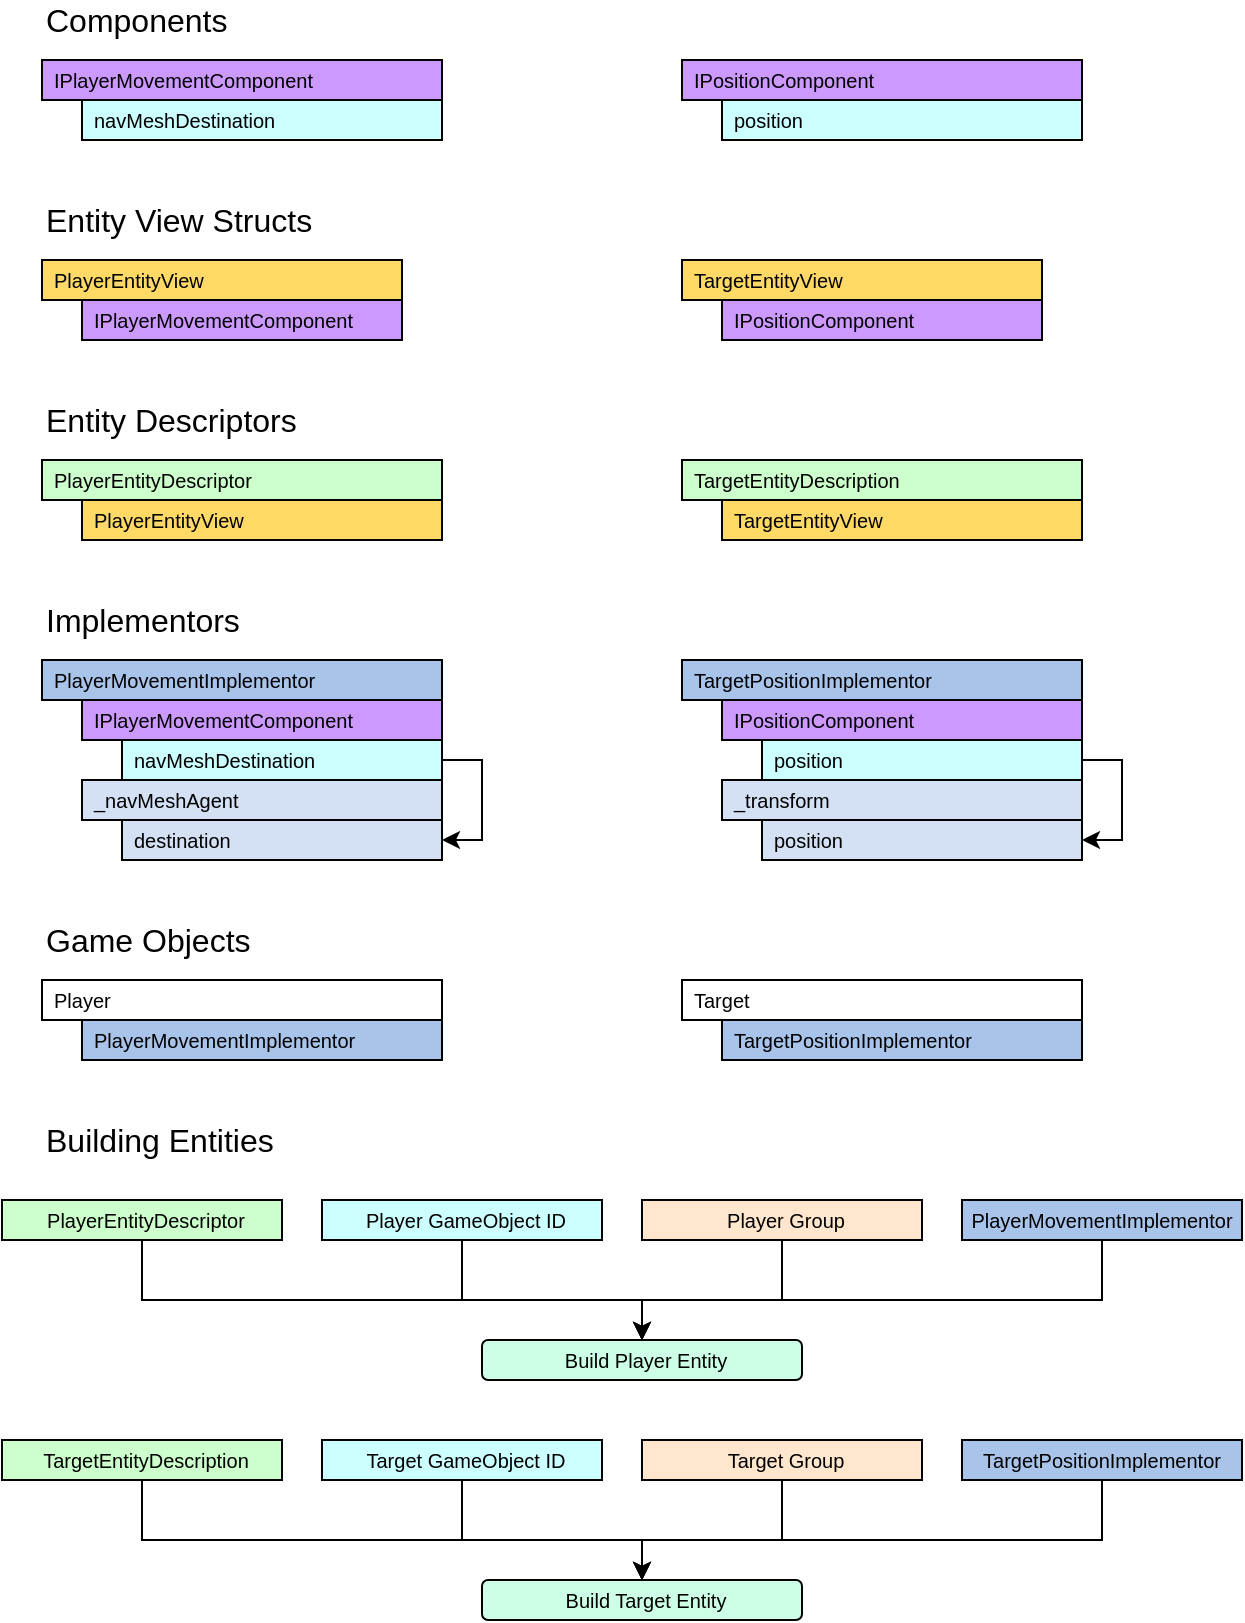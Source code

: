 <mxfile version="12.4.3" type="github" pages="1">
  <diagram id="5nT_LDNC0BqVq9BjIoti" name="Page-1">
    <mxGraphModel dx="917" dy="492" grid="1" gridSize="10" guides="1" tooltips="1" connect="1" arrows="1" fold="1" page="1" pageScale="1" pageWidth="850" pageHeight="1100" math="0" shadow="0">
      <root>
        <mxCell id="0"/>
        <mxCell id="1" parent="0"/>
        <mxCell id="a6xLcFi5BjF4kJwuTNR5-1" value="Player" style="rounded=0;whiteSpace=wrap;html=1;fillColor=#FFFFFF;align=left;spacingLeft=4;fontSize=10;fontFamily=Helvetica;" vertex="1" parent="1">
          <mxGeometry x="80" y="510" width="200" height="20" as="geometry"/>
        </mxCell>
        <mxCell id="a6xLcFi5BjF4kJwuTNR5-17" value="PlayerEntityDescriptor" style="rounded=0;whiteSpace=wrap;html=1;fillColor=#CCFFCC;align=left;spacingLeft=4;fontSize=10;fontFamily=Helvetica;" vertex="1" parent="1">
          <mxGeometry x="80" y="250" width="200" height="20" as="geometry"/>
        </mxCell>
        <mxCell id="a6xLcFi5BjF4kJwuTNR5-18" value="IPositionComponent" style="rounded=0;whiteSpace=wrap;html=1;fillColor=#CC99FF;align=left;spacingLeft=4;fontSize=10;fontFamily=Helvetica;" vertex="1" parent="1">
          <mxGeometry x="400" y="50" width="200" height="20" as="geometry"/>
        </mxCell>
        <mxCell id="a6xLcFi5BjF4kJwuTNR5-19" value="IPlayerMovementComponent" style="rounded=0;whiteSpace=wrap;html=1;fillColor=#CC99FF;align=left;spacingLeft=4;fontSize=10;fontFamily=Helvetica;" vertex="1" parent="1">
          <mxGeometry x="80" y="50" width="200" height="20" as="geometry"/>
        </mxCell>
        <mxCell id="a6xLcFi5BjF4kJwuTNR5-22" value="navMeshDestination" style="rounded=0;whiteSpace=wrap;html=1;fillColor=#CCFFFF;align=left;spacingLeft=4;fontSize=10;fontFamily=Helvetica;" vertex="1" parent="1">
          <mxGeometry x="100" y="70" width="180" height="20" as="geometry"/>
        </mxCell>
        <mxCell id="a6xLcFi5BjF4kJwuTNR5-23" value="position" style="rounded=0;whiteSpace=wrap;html=1;fillColor=#CCFFFF;align=left;spacingLeft=4;fontSize=10;fontFamily=Helvetica;" vertex="1" parent="1">
          <mxGeometry x="420" y="70" width="180" height="20" as="geometry"/>
        </mxCell>
        <mxCell id="a6xLcFi5BjF4kJwuTNR5-27" value="PlayerEntityView" style="rounded=0;whiteSpace=wrap;html=1;fillColor=#FFD966;align=left;spacingLeft=4;fontSize=10;fontFamily=Helvetica;" vertex="1" parent="1">
          <mxGeometry x="80" y="150" width="180" height="20" as="geometry"/>
        </mxCell>
        <mxCell id="a6xLcFi5BjF4kJwuTNR5-28" value="TargetEntityView" style="rounded=0;whiteSpace=wrap;html=1;fillColor=#FFD966;align=left;spacingLeft=4;fontSize=10;fontFamily=Helvetica;" vertex="1" parent="1">
          <mxGeometry x="400" y="150" width="180" height="20" as="geometry"/>
        </mxCell>
        <mxCell id="a6xLcFi5BjF4kJwuTNR5-32" value="IPlayerMovementComponent" style="rounded=0;whiteSpace=wrap;html=1;fillColor=#CC99FF;align=left;spacingLeft=4;fontSize=10;fontFamily=Helvetica;" vertex="1" parent="1">
          <mxGeometry x="100" y="170" width="160" height="20" as="geometry"/>
        </mxCell>
        <mxCell id="a6xLcFi5BjF4kJwuTNR5-36" value="IPositionComponent" style="rounded=0;whiteSpace=wrap;html=1;fillColor=#CC99FF;align=left;spacingLeft=4;fontSize=10;fontFamily=Helvetica;" vertex="1" parent="1">
          <mxGeometry x="420" y="170" width="160" height="20" as="geometry"/>
        </mxCell>
        <mxCell id="a6xLcFi5BjF4kJwuTNR5-39" value="PlayerEntityView" style="rounded=0;whiteSpace=wrap;html=1;fillColor=#FFD966;align=left;spacingLeft=4;fontSize=10;fontFamily=Helvetica;" vertex="1" parent="1">
          <mxGeometry x="100" y="270" width="180" height="20" as="geometry"/>
        </mxCell>
        <mxCell id="a6xLcFi5BjF4kJwuTNR5-41" value="Build Player Entity" style="rounded=1;whiteSpace=wrap;html=1;fillColor=#CCFFE6;fontFamily=Helvetica;fontSize=10;align=center;verticalAlign=middle;spacingLeft=4;spacingTop=0;" vertex="1" parent="1">
          <mxGeometry x="300" y="690" width="160" height="20" as="geometry"/>
        </mxCell>
        <mxCell id="a6xLcFi5BjF4kJwuTNR5-42" style="edgeStyle=orthogonalEdgeStyle;rounded=0;orthogonalLoop=1;jettySize=auto;html=1;fillColor=#FFFFFF;fontFamily=Helvetica;fontSize=10;" edge="1" parent="1" source="a6xLcFi5BjF4kJwuTNR5-43" target="a6xLcFi5BjF4kJwuTNR5-41">
          <mxGeometry relative="1" as="geometry">
            <Array as="points">
              <mxPoint x="130" y="670"/>
              <mxPoint x="380" y="670"/>
            </Array>
          </mxGeometry>
        </mxCell>
        <mxCell id="a6xLcFi5BjF4kJwuTNR5-43" value="PlayerEntityDescriptor" style="rounded=0;whiteSpace=wrap;html=1;fillColor=#CCFFCC;align=center;spacingLeft=4;fontSize=10;fontFamily=Helvetica;" vertex="1" parent="1">
          <mxGeometry x="60" y="620" width="140" height="20" as="geometry"/>
        </mxCell>
        <mxCell id="a6xLcFi5BjF4kJwuTNR5-44" style="edgeStyle=orthogonalEdgeStyle;rounded=0;orthogonalLoop=1;jettySize=auto;html=1;fillColor=#FFFFFF;fontFamily=Helvetica;fontSize=10;" edge="1" parent="1" source="a6xLcFi5BjF4kJwuTNR5-45" target="a6xLcFi5BjF4kJwuTNR5-41">
          <mxGeometry relative="1" as="geometry">
            <mxPoint x="380" y="690" as="targetPoint"/>
            <Array as="points">
              <mxPoint x="610" y="670"/>
              <mxPoint x="380" y="670"/>
            </Array>
          </mxGeometry>
        </mxCell>
        <mxCell id="a6xLcFi5BjF4kJwuTNR5-45" value="PlayerMovementImplementor" style="rounded=0;whiteSpace=wrap;html=1;fillColor=#A9C4EB;align=center;spacingLeft=0;fontSize=10;fontFamily=Helvetica;" vertex="1" parent="1">
          <mxGeometry x="540" y="620" width="140" height="20" as="geometry"/>
        </mxCell>
        <mxCell id="a6xLcFi5BjF4kJwuTNR5-46" style="edgeStyle=orthogonalEdgeStyle;rounded=0;orthogonalLoop=1;jettySize=auto;html=1;fillColor=#FFFFFF;fontFamily=Helvetica;fontSize=10;" edge="1" parent="1" source="a6xLcFi5BjF4kJwuTNR5-47" target="a6xLcFi5BjF4kJwuTNR5-41">
          <mxGeometry relative="1" as="geometry">
            <Array as="points">
              <mxPoint x="450" y="670"/>
              <mxPoint x="380" y="670"/>
            </Array>
          </mxGeometry>
        </mxCell>
        <mxCell id="a6xLcFi5BjF4kJwuTNR5-47" value="Player Group" style="rounded=0;whiteSpace=wrap;html=1;fillColor=#FFE6CC;align=center;spacingLeft=4;fontSize=10;fontFamily=Helvetica;" vertex="1" parent="1">
          <mxGeometry x="380" y="620" width="140" height="20" as="geometry"/>
        </mxCell>
        <mxCell id="a6xLcFi5BjF4kJwuTNR5-48" style="edgeStyle=orthogonalEdgeStyle;rounded=0;orthogonalLoop=1;jettySize=auto;html=1;fillColor=#FFFFFF;fontFamily=Helvetica;fontSize=10;" edge="1" parent="1" source="a6xLcFi5BjF4kJwuTNR5-49" target="a6xLcFi5BjF4kJwuTNR5-41">
          <mxGeometry relative="1" as="geometry">
            <Array as="points">
              <mxPoint x="290" y="670"/>
              <mxPoint x="380" y="670"/>
            </Array>
          </mxGeometry>
        </mxCell>
        <mxCell id="a6xLcFi5BjF4kJwuTNR5-49" value="Player GameObject ID" style="rounded=0;whiteSpace=wrap;html=1;fillColor=#CCFFFF;align=center;spacingLeft=4;fontSize=10;fontFamily=Helvetica;" vertex="1" parent="1">
          <mxGeometry x="220" y="620" width="140" height="20" as="geometry"/>
        </mxCell>
        <mxCell id="a6xLcFi5BjF4kJwuTNR5-51" value="&lt;font style=&quot;font-size: 16px;&quot;&gt;Components&lt;/font&gt;" style="text;html=1;align=left;verticalAlign=middle;resizable=0;points=[];;autosize=1;fontSize=16;" vertex="1" parent="1">
          <mxGeometry x="80" y="20" width="110" height="20" as="geometry"/>
        </mxCell>
        <mxCell id="a6xLcFi5BjF4kJwuTNR5-52" value="&lt;font style=&quot;font-size: 16px&quot;&gt;Entity View Structs&lt;/font&gt;" style="text;html=1;align=left;verticalAlign=middle;resizable=0;points=[];;autosize=1;fontSize=16;" vertex="1" parent="1">
          <mxGeometry x="80" y="120" width="150" height="20" as="geometry"/>
        </mxCell>
        <mxCell id="a6xLcFi5BjF4kJwuTNR5-53" value="&lt;font style=&quot;font-size: 16px&quot;&gt;Entity Descriptors&lt;/font&gt;" style="text;html=1;align=left;verticalAlign=middle;resizable=0;points=[];;autosize=1;fontSize=16;" vertex="1" parent="1">
          <mxGeometry x="80" y="220" width="140" height="20" as="geometry"/>
        </mxCell>
        <mxCell id="a6xLcFi5BjF4kJwuTNR5-54" value="TargetEntityDescription" style="rounded=0;whiteSpace=wrap;html=1;fillColor=#CCFFCC;align=left;spacingLeft=4;fontSize=10;fontFamily=Helvetica;" vertex="1" parent="1">
          <mxGeometry x="400" y="250" width="200" height="20" as="geometry"/>
        </mxCell>
        <mxCell id="a6xLcFi5BjF4kJwuTNR5-55" value="TargetEntityView" style="rounded=0;whiteSpace=wrap;html=1;fillColor=#FFD966;align=left;spacingLeft=4;fontSize=10;fontFamily=Helvetica;" vertex="1" parent="1">
          <mxGeometry x="420" y="270" width="180" height="20" as="geometry"/>
        </mxCell>
        <mxCell id="a6xLcFi5BjF4kJwuTNR5-56" value="&lt;font style=&quot;font-size: 16px&quot;&gt;Implementors&lt;/font&gt;" style="text;html=1;align=left;verticalAlign=middle;resizable=0;points=[];;autosize=1;fontSize=16;" vertex="1" parent="1">
          <mxGeometry x="80" y="320" width="110" height="20" as="geometry"/>
        </mxCell>
        <mxCell id="a6xLcFi5BjF4kJwuTNR5-57" value="PlayerMovementImplementor" style="rounded=0;whiteSpace=wrap;html=1;fillColor=#A9C4EB;align=left;spacingLeft=4;fontSize=10;fontFamily=Helvetica;" vertex="1" parent="1">
          <mxGeometry x="80" y="350" width="200" height="20" as="geometry"/>
        </mxCell>
        <mxCell id="a6xLcFi5BjF4kJwuTNR5-58" value="IPlayerMovementComponent" style="rounded=0;whiteSpace=wrap;html=1;fillColor=#CC99FF;align=left;spacingLeft=4;fontSize=10;fontFamily=Helvetica;" vertex="1" parent="1">
          <mxGeometry x="100" y="370" width="180" height="20" as="geometry"/>
        </mxCell>
        <mxCell id="a6xLcFi5BjF4kJwuTNR5-63" value="TargetPositionImplementor" style="rounded=0;whiteSpace=wrap;html=1;fillColor=#A9C4EB;align=left;spacingLeft=4;fontSize=10;fontFamily=Helvetica;" vertex="1" parent="1">
          <mxGeometry x="400" y="350" width="200" height="20" as="geometry"/>
        </mxCell>
        <mxCell id="a6xLcFi5BjF4kJwuTNR5-65" value="IPositionComponent" style="rounded=0;whiteSpace=wrap;html=1;fillColor=#CC99FF;align=left;spacingLeft=4;fontSize=10;fontFamily=Helvetica;" vertex="1" parent="1">
          <mxGeometry x="420" y="370" width="180" height="20" as="geometry"/>
        </mxCell>
        <mxCell id="a6xLcFi5BjF4kJwuTNR5-75" style="edgeStyle=orthogonalEdgeStyle;rounded=0;orthogonalLoop=1;jettySize=auto;html=1;entryX=1;entryY=0.5;entryDx=0;entryDy=0;fontSize=16;" edge="1" parent="1" source="a6xLcFi5BjF4kJwuTNR5-66" target="a6xLcFi5BjF4kJwuTNR5-74">
          <mxGeometry relative="1" as="geometry">
            <Array as="points">
              <mxPoint x="620" y="400"/>
              <mxPoint x="620" y="440"/>
            </Array>
          </mxGeometry>
        </mxCell>
        <mxCell id="a6xLcFi5BjF4kJwuTNR5-66" value="position" style="rounded=0;whiteSpace=wrap;html=1;fillColor=#CCFFFF;align=left;spacingLeft=4;fontSize=10;fontFamily=Helvetica;" vertex="1" parent="1">
          <mxGeometry x="440" y="390" width="160" height="20" as="geometry"/>
        </mxCell>
        <mxCell id="a6xLcFi5BjF4kJwuTNR5-67" value="_navMeshAgent" style="rounded=0;whiteSpace=wrap;html=1;fillColor=#D4E1F5;align=left;spacingLeft=4;fontSize=10;fontFamily=Helvetica;" vertex="1" parent="1">
          <mxGeometry x="100" y="410" width="180" height="20" as="geometry"/>
        </mxCell>
        <mxCell id="a6xLcFi5BjF4kJwuTNR5-72" style="edgeStyle=orthogonalEdgeStyle;rounded=0;orthogonalLoop=1;jettySize=auto;html=1;entryX=1;entryY=0.5;entryDx=0;entryDy=0;fontSize=16;" edge="1" parent="1" source="a6xLcFi5BjF4kJwuTNR5-68" target="a6xLcFi5BjF4kJwuTNR5-70">
          <mxGeometry relative="1" as="geometry">
            <Array as="points">
              <mxPoint x="300" y="400"/>
              <mxPoint x="300" y="440"/>
            </Array>
          </mxGeometry>
        </mxCell>
        <mxCell id="a6xLcFi5BjF4kJwuTNR5-68" value="navMeshDestination" style="rounded=0;whiteSpace=wrap;html=1;fillColor=#CCFFFF;align=left;spacingLeft=4;fontSize=10;fontFamily=Helvetica;" vertex="1" parent="1">
          <mxGeometry x="120" y="390" width="160" height="20" as="geometry"/>
        </mxCell>
        <mxCell id="a6xLcFi5BjF4kJwuTNR5-70" value="destination" style="rounded=0;whiteSpace=wrap;html=1;fillColor=#D4E1F5;align=left;spacingLeft=4;fontSize=10;fontFamily=Helvetica;" vertex="1" parent="1">
          <mxGeometry x="120" y="430" width="160" height="20" as="geometry"/>
        </mxCell>
        <mxCell id="a6xLcFi5BjF4kJwuTNR5-73" value="_transform" style="rounded=0;whiteSpace=wrap;html=1;fillColor=#D4E1F5;align=left;spacingLeft=4;fontSize=10;fontFamily=Helvetica;" vertex="1" parent="1">
          <mxGeometry x="420" y="410" width="180" height="20" as="geometry"/>
        </mxCell>
        <mxCell id="a6xLcFi5BjF4kJwuTNR5-74" value="position" style="rounded=0;whiteSpace=wrap;html=1;fillColor=#D4E1F5;align=left;spacingLeft=4;fontSize=10;fontFamily=Helvetica;" vertex="1" parent="1">
          <mxGeometry x="440" y="430" width="160" height="20" as="geometry"/>
        </mxCell>
        <mxCell id="a6xLcFi5BjF4kJwuTNR5-76" value="&lt;font style=&quot;font-size: 16px&quot;&gt;Game Objects&lt;/font&gt;" style="text;html=1;align=left;verticalAlign=middle;resizable=0;points=[];;autosize=1;fontSize=16;" vertex="1" parent="1">
          <mxGeometry x="80" y="480" width="120" height="20" as="geometry"/>
        </mxCell>
        <mxCell id="a6xLcFi5BjF4kJwuTNR5-77" value="Target" style="rounded=0;whiteSpace=wrap;html=1;fillColor=#FFFFFF;align=left;spacingLeft=4;fontSize=10;fontFamily=Helvetica;" vertex="1" parent="1">
          <mxGeometry x="400" y="510" width="200" height="20" as="geometry"/>
        </mxCell>
        <mxCell id="a6xLcFi5BjF4kJwuTNR5-78" value="PlayerMovementImplementor" style="rounded=0;whiteSpace=wrap;html=1;fillColor=#A9C4EB;align=left;spacingLeft=4;fontSize=10;fontFamily=Helvetica;" vertex="1" parent="1">
          <mxGeometry x="100" y="530" width="180" height="20" as="geometry"/>
        </mxCell>
        <mxCell id="a6xLcFi5BjF4kJwuTNR5-79" value="TargetPositionImplementor" style="rounded=0;whiteSpace=wrap;html=1;fillColor=#A9C4EB;align=left;spacingLeft=4;fontSize=10;fontFamily=Helvetica;" vertex="1" parent="1">
          <mxGeometry x="420" y="530" width="180" height="20" as="geometry"/>
        </mxCell>
        <mxCell id="a6xLcFi5BjF4kJwuTNR5-80" value="&lt;font style=&quot;font-size: 16px&quot;&gt;Building Entities&lt;/font&gt;" style="text;html=1;align=left;verticalAlign=middle;resizable=0;points=[];;autosize=1;fontSize=16;" vertex="1" parent="1">
          <mxGeometry x="80" y="580" width="130" height="20" as="geometry"/>
        </mxCell>
        <mxCell id="a6xLcFi5BjF4kJwuTNR5-81" value="Build Target Entity" style="rounded=1;whiteSpace=wrap;html=1;fillColor=#CCFFE6;fontFamily=Helvetica;fontSize=10;align=center;verticalAlign=middle;spacingLeft=4;spacingTop=0;" vertex="1" parent="1">
          <mxGeometry x="300" y="810" width="160" height="20" as="geometry"/>
        </mxCell>
        <mxCell id="a6xLcFi5BjF4kJwuTNR5-82" style="edgeStyle=orthogonalEdgeStyle;rounded=0;orthogonalLoop=1;jettySize=auto;html=1;fillColor=#FFFFFF;fontFamily=Helvetica;fontSize=10;" edge="1" parent="1" source="a6xLcFi5BjF4kJwuTNR5-83" target="a6xLcFi5BjF4kJwuTNR5-81">
          <mxGeometry relative="1" as="geometry">
            <Array as="points">
              <mxPoint x="130" y="790"/>
              <mxPoint x="380" y="790"/>
            </Array>
          </mxGeometry>
        </mxCell>
        <mxCell id="a6xLcFi5BjF4kJwuTNR5-83" value="&lt;span style=&quot;text-align: left&quot;&gt;TargetEntityDescription&lt;/span&gt;" style="rounded=0;whiteSpace=wrap;html=1;fillColor=#CCFFCC;align=center;spacingLeft=4;fontSize=10;fontFamily=Helvetica;" vertex="1" parent="1">
          <mxGeometry x="60" y="740" width="140" height="20" as="geometry"/>
        </mxCell>
        <mxCell id="a6xLcFi5BjF4kJwuTNR5-84" style="edgeStyle=orthogonalEdgeStyle;rounded=0;orthogonalLoop=1;jettySize=auto;html=1;fillColor=#FFFFFF;fontFamily=Helvetica;fontSize=10;" edge="1" parent="1" source="a6xLcFi5BjF4kJwuTNR5-85" target="a6xLcFi5BjF4kJwuTNR5-81">
          <mxGeometry relative="1" as="geometry">
            <mxPoint x="380" y="810" as="targetPoint"/>
            <Array as="points">
              <mxPoint x="610" y="790"/>
              <mxPoint x="380" y="790"/>
            </Array>
          </mxGeometry>
        </mxCell>
        <mxCell id="a6xLcFi5BjF4kJwuTNR5-85" value="&lt;span style=&quot;text-align: left&quot;&gt;TargetPositionImplementor&lt;/span&gt;" style="rounded=0;whiteSpace=wrap;html=1;fillColor=#A9C4EB;align=center;spacingLeft=0;fontSize=10;fontFamily=Helvetica;" vertex="1" parent="1">
          <mxGeometry x="540" y="740" width="140" height="20" as="geometry"/>
        </mxCell>
        <mxCell id="a6xLcFi5BjF4kJwuTNR5-86" style="edgeStyle=orthogonalEdgeStyle;rounded=0;orthogonalLoop=1;jettySize=auto;html=1;fillColor=#FFFFFF;fontFamily=Helvetica;fontSize=10;" edge="1" parent="1" source="a6xLcFi5BjF4kJwuTNR5-87" target="a6xLcFi5BjF4kJwuTNR5-81">
          <mxGeometry relative="1" as="geometry">
            <Array as="points">
              <mxPoint x="450" y="790"/>
              <mxPoint x="380" y="790"/>
            </Array>
          </mxGeometry>
        </mxCell>
        <mxCell id="a6xLcFi5BjF4kJwuTNR5-87" value="&lt;span style=&quot;text-align: left&quot;&gt;Target&amp;nbsp;&lt;/span&gt;Group" style="rounded=0;whiteSpace=wrap;html=1;fillColor=#FFE6CC;align=center;spacingLeft=4;fontSize=10;fontFamily=Helvetica;" vertex="1" parent="1">
          <mxGeometry x="380" y="740" width="140" height="20" as="geometry"/>
        </mxCell>
        <mxCell id="a6xLcFi5BjF4kJwuTNR5-88" style="edgeStyle=orthogonalEdgeStyle;rounded=0;orthogonalLoop=1;jettySize=auto;html=1;fillColor=#FFFFFF;fontFamily=Helvetica;fontSize=10;" edge="1" parent="1" source="a6xLcFi5BjF4kJwuTNR5-89" target="a6xLcFi5BjF4kJwuTNR5-81">
          <mxGeometry relative="1" as="geometry">
            <Array as="points">
              <mxPoint x="290" y="790"/>
              <mxPoint x="380" y="790"/>
            </Array>
          </mxGeometry>
        </mxCell>
        <mxCell id="a6xLcFi5BjF4kJwuTNR5-89" value="&lt;span style=&quot;text-align: left&quot;&gt;Target&lt;/span&gt;&amp;nbsp;GameObject ID" style="rounded=0;whiteSpace=wrap;html=1;fillColor=#CCFFFF;align=center;spacingLeft=4;fontSize=10;fontFamily=Helvetica;" vertex="1" parent="1">
          <mxGeometry x="220" y="740" width="140" height="20" as="geometry"/>
        </mxCell>
      </root>
    </mxGraphModel>
  </diagram>
</mxfile>
